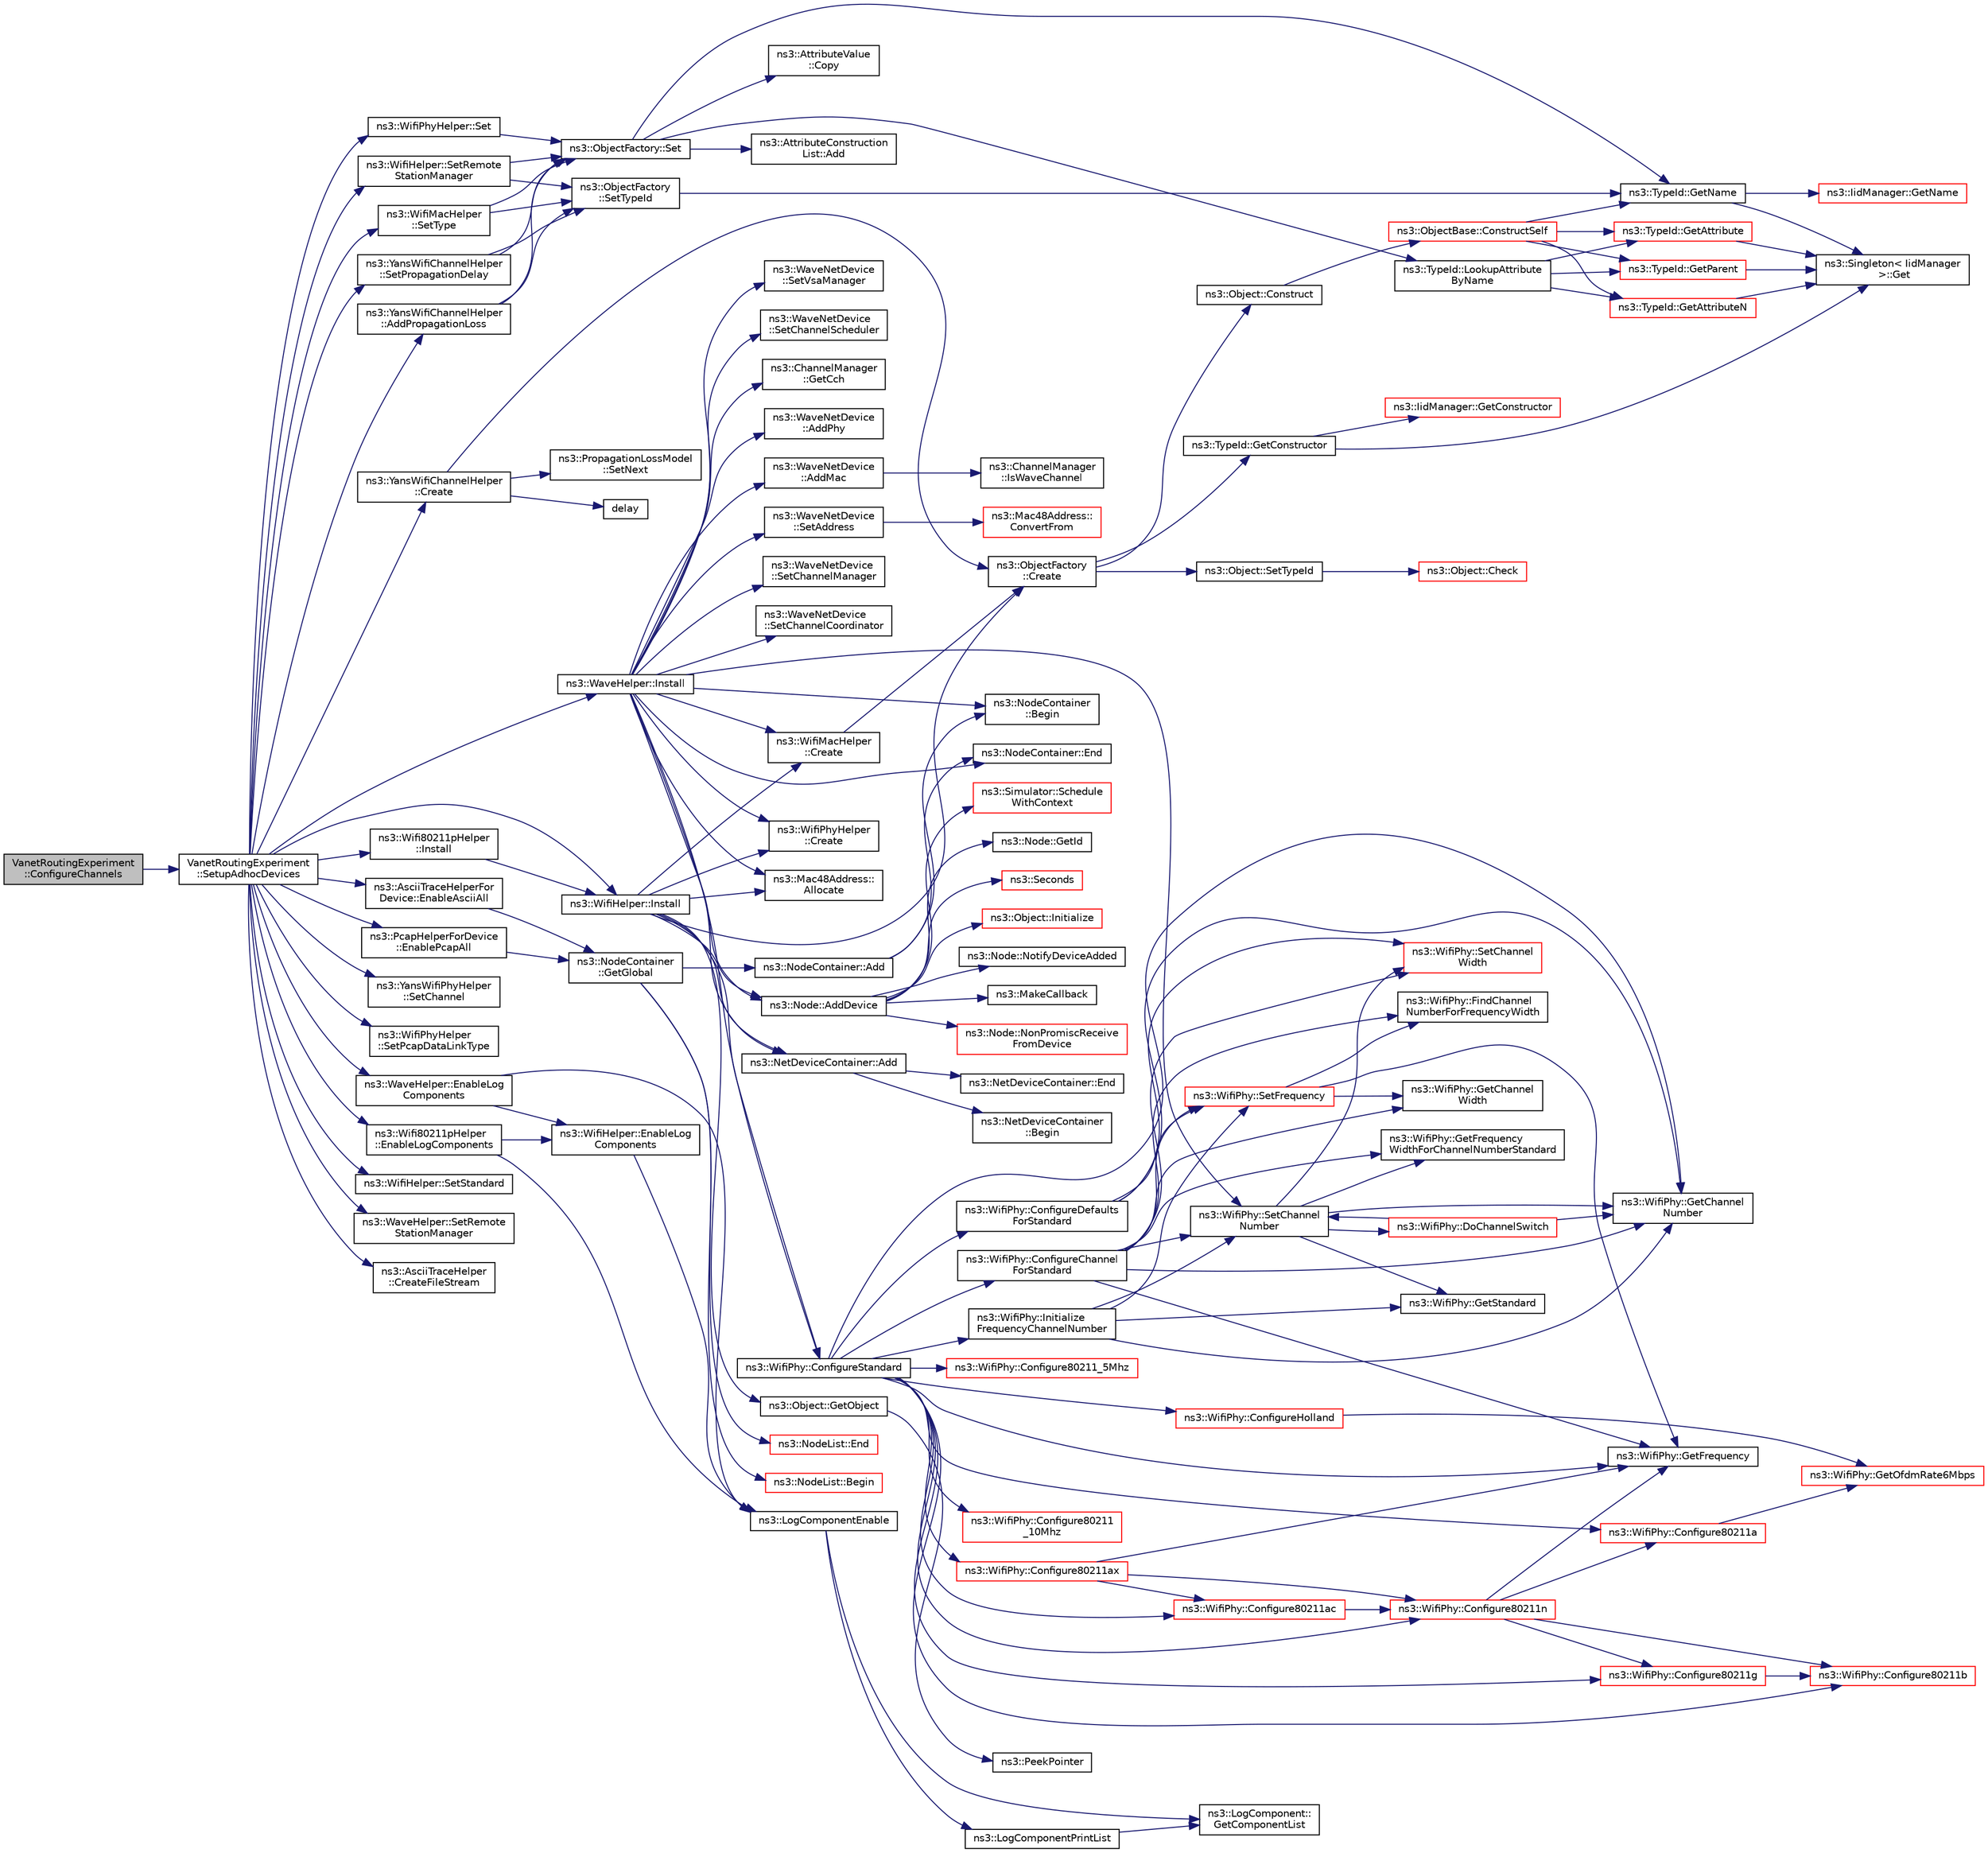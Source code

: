 digraph "VanetRoutingExperiment::ConfigureChannels"
{
  edge [fontname="Helvetica",fontsize="10",labelfontname="Helvetica",labelfontsize="10"];
  node [fontname="Helvetica",fontsize="10",shape=record];
  rankdir="LR";
  Node1 [label="VanetRoutingExperiment\l::ConfigureChannels",height=0.2,width=0.4,color="black", fillcolor="grey75", style="filled", fontcolor="black"];
  Node1 -> Node2 [color="midnightblue",fontsize="10",style="solid"];
  Node2 [label="VanetRoutingExperiment\l::SetupAdhocDevices",height=0.2,width=0.4,color="black", fillcolor="white", style="filled",URL="$d7/d1b/classVanetRoutingExperiment.html#a8de4279cfaf91886970596e9ba8a4a75",tooltip="Set up the adhoc devices. "];
  Node2 -> Node3 [color="midnightblue",fontsize="10",style="solid"];
  Node3 [label="ns3::YansWifiChannelHelper\l::SetPropagationDelay",height=0.2,width=0.4,color="black", fillcolor="white", style="filled",URL="$dc/d0f/classns3_1_1YansWifiChannelHelper.html#a6b452ba53ccaee6ca000cc72ed9ea0fa"];
  Node3 -> Node4 [color="midnightblue",fontsize="10",style="solid"];
  Node4 [label="ns3::ObjectFactory\l::SetTypeId",height=0.2,width=0.4,color="black", fillcolor="white", style="filled",URL="$d5/d0d/classns3_1_1ObjectFactory.html#a77dcd099064038a1eb7a6b8251229ec3"];
  Node4 -> Node5 [color="midnightblue",fontsize="10",style="solid"];
  Node5 [label="ns3::TypeId::GetName",height=0.2,width=0.4,color="black", fillcolor="white", style="filled",URL="$d6/d11/classns3_1_1TypeId.html#aa3c41c79ae428b3cb396a9c6bb3ef314"];
  Node5 -> Node6 [color="midnightblue",fontsize="10",style="solid"];
  Node6 [label="ns3::Singleton\< IidManager\l \>::Get",height=0.2,width=0.4,color="black", fillcolor="white", style="filled",URL="$d8/d77/classns3_1_1Singleton.html#a80a2cd3c25a27ea72add7a9f7a141ffa"];
  Node5 -> Node7 [color="midnightblue",fontsize="10",style="solid"];
  Node7 [label="ns3::IidManager::GetName",height=0.2,width=0.4,color="red", fillcolor="white", style="filled",URL="$d4/d1c/classns3_1_1IidManager.html#a5d68d0f0f44594dcdec239dbdb5bf53c"];
  Node3 -> Node8 [color="midnightblue",fontsize="10",style="solid"];
  Node8 [label="ns3::ObjectFactory::Set",height=0.2,width=0.4,color="black", fillcolor="white", style="filled",URL="$d5/d0d/classns3_1_1ObjectFactory.html#aef5c0d5019c96bdf01cefd1ff83f4a68"];
  Node8 -> Node9 [color="midnightblue",fontsize="10",style="solid"];
  Node9 [label="ns3::TypeId::LookupAttribute\lByName",height=0.2,width=0.4,color="black", fillcolor="white", style="filled",URL="$d6/d11/classns3_1_1TypeId.html#ac0a446957d516129937e2f2285aab58b"];
  Node9 -> Node10 [color="midnightblue",fontsize="10",style="solid"];
  Node10 [label="ns3::TypeId::GetAttributeN",height=0.2,width=0.4,color="red", fillcolor="white", style="filled",URL="$d6/d11/classns3_1_1TypeId.html#a679c4713f613126a51eb400b345302cb"];
  Node10 -> Node6 [color="midnightblue",fontsize="10",style="solid"];
  Node9 -> Node11 [color="midnightblue",fontsize="10",style="solid"];
  Node11 [label="ns3::TypeId::GetAttribute",height=0.2,width=0.4,color="red", fillcolor="white", style="filled",URL="$d6/d11/classns3_1_1TypeId.html#aa1b746e64e606f94cbedda7cf89788c2"];
  Node11 -> Node6 [color="midnightblue",fontsize="10",style="solid"];
  Node9 -> Node12 [color="midnightblue",fontsize="10",style="solid"];
  Node12 [label="ns3::TypeId::GetParent",height=0.2,width=0.4,color="red", fillcolor="white", style="filled",URL="$d6/d11/classns3_1_1TypeId.html#ac51f28398d2ef1f9a7790047c43dd22c"];
  Node12 -> Node6 [color="midnightblue",fontsize="10",style="solid"];
  Node8 -> Node5 [color="midnightblue",fontsize="10",style="solid"];
  Node8 -> Node13 [color="midnightblue",fontsize="10",style="solid"];
  Node13 [label="ns3::AttributeConstruction\lList::Add",height=0.2,width=0.4,color="black", fillcolor="white", style="filled",URL="$d3/df3/classns3_1_1AttributeConstructionList.html#a6f418bf1a2de8828ae99278c9d3facdd"];
  Node8 -> Node14 [color="midnightblue",fontsize="10",style="solid"];
  Node14 [label="ns3::AttributeValue\l::Copy",height=0.2,width=0.4,color="black", fillcolor="white", style="filled",URL="$d4/d83/classns3_1_1AttributeValue.html#ab316311212c334f6061c0fc8b5fb2625"];
  Node2 -> Node15 [color="midnightblue",fontsize="10",style="solid"];
  Node15 [label="ns3::YansWifiChannelHelper\l::AddPropagationLoss",height=0.2,width=0.4,color="black", fillcolor="white", style="filled",URL="$dc/d0f/classns3_1_1YansWifiChannelHelper.html#a71c64d54e148b43698c65736e1c77156"];
  Node15 -> Node4 [color="midnightblue",fontsize="10",style="solid"];
  Node15 -> Node8 [color="midnightblue",fontsize="10",style="solid"];
  Node2 -> Node16 [color="midnightblue",fontsize="10",style="solid"];
  Node16 [label="ns3::YansWifiChannelHelper\l::Create",height=0.2,width=0.4,color="black", fillcolor="white", style="filled",URL="$dc/d0f/classns3_1_1YansWifiChannelHelper.html#a0532e292ab9452f3cf630c848708e563"];
  Node16 -> Node17 [color="midnightblue",fontsize="10",style="solid"];
  Node17 [label="ns3::PropagationLossModel\l::SetNext",height=0.2,width=0.4,color="black", fillcolor="white", style="filled",URL="$d7/df9/classns3_1_1PropagationLossModel.html#ac6d627f2eb09daa057de080615ac1013",tooltip="Enables a chain of loss models to act on the signal. "];
  Node16 -> Node18 [color="midnightblue",fontsize="10",style="solid"];
  Node18 [label="delay",height=0.2,width=0.4,color="black", fillcolor="white", style="filled",URL="$d8/d68/lte_2model_2fading-traces_2fading__trace__generator_8m.html#a7964e6aa8f61a9d28973c8267a606ad8"];
  Node16 -> Node19 [color="midnightblue",fontsize="10",style="solid"];
  Node19 [label="ns3::ObjectFactory\l::Create",height=0.2,width=0.4,color="black", fillcolor="white", style="filled",URL="$d5/d0d/classns3_1_1ObjectFactory.html#a18152e93f0a6fe184ed7300cb31e9896"];
  Node19 -> Node20 [color="midnightblue",fontsize="10",style="solid"];
  Node20 [label="ns3::TypeId::GetConstructor",height=0.2,width=0.4,color="black", fillcolor="white", style="filled",URL="$d6/d11/classns3_1_1TypeId.html#ad9b0bc71ee7593a1ff23ff8d53938e95"];
  Node20 -> Node6 [color="midnightblue",fontsize="10",style="solid"];
  Node20 -> Node21 [color="midnightblue",fontsize="10",style="solid"];
  Node21 [label="ns3::IidManager::GetConstructor",height=0.2,width=0.4,color="red", fillcolor="white", style="filled",URL="$d4/d1c/classns3_1_1IidManager.html#ab10b30abe7efc5456b7930aab8638280"];
  Node19 -> Node22 [color="midnightblue",fontsize="10",style="solid"];
  Node22 [label="ns3::Object::SetTypeId",height=0.2,width=0.4,color="black", fillcolor="white", style="filled",URL="$d9/d77/classns3_1_1Object.html#a19b1ebd8ec8fe404845e665880a6c5ad"];
  Node22 -> Node23 [color="midnightblue",fontsize="10",style="solid"];
  Node23 [label="ns3::Object::Check",height=0.2,width=0.4,color="red", fillcolor="white", style="filled",URL="$d9/d77/classns3_1_1Object.html#a7e7f89fb0a81d0189cbcacee64b67e4e"];
  Node19 -> Node24 [color="midnightblue",fontsize="10",style="solid"];
  Node24 [label="ns3::Object::Construct",height=0.2,width=0.4,color="black", fillcolor="white", style="filled",URL="$d9/d77/classns3_1_1Object.html#a636e8411dc5228771f45c9b805d348fa"];
  Node24 -> Node25 [color="midnightblue",fontsize="10",style="solid"];
  Node25 [label="ns3::ObjectBase::ConstructSelf",height=0.2,width=0.4,color="red", fillcolor="white", style="filled",URL="$d2/dac/classns3_1_1ObjectBase.html#a5cda18dec6d0744cb652a3ed60056958"];
  Node25 -> Node5 [color="midnightblue",fontsize="10",style="solid"];
  Node25 -> Node10 [color="midnightblue",fontsize="10",style="solid"];
  Node25 -> Node11 [color="midnightblue",fontsize="10",style="solid"];
  Node25 -> Node12 [color="midnightblue",fontsize="10",style="solid"];
  Node2 -> Node26 [color="midnightblue",fontsize="10",style="solid"];
  Node26 [label="ns3::YansWifiPhyHelper\l::SetChannel",height=0.2,width=0.4,color="black", fillcolor="white", style="filled",URL="$dc/dbf/classns3_1_1YansWifiPhyHelper.html#ad2e9a27587dd4ff320435c93cc2676de"];
  Node2 -> Node27 [color="midnightblue",fontsize="10",style="solid"];
  Node27 [label="ns3::WifiPhyHelper\l::SetPcapDataLinkType",height=0.2,width=0.4,color="black", fillcolor="white", style="filled",URL="$d5/df8/classns3_1_1WifiPhyHelper.html#ae4b90e90f6e78a19c1b7fdf08b270218"];
  Node2 -> Node28 [color="midnightblue",fontsize="10",style="solid"];
  Node28 [label="ns3::Wifi80211pHelper\l::EnableLogComponents",height=0.2,width=0.4,color="black", fillcolor="white", style="filled",URL="$d4/d44/classns3_1_1Wifi80211pHelper.html#a159fbdfa2402e78aebb00e7042ecfa08"];
  Node28 -> Node29 [color="midnightblue",fontsize="10",style="solid"];
  Node29 [label="ns3::WifiHelper::EnableLog\lComponents",height=0.2,width=0.4,color="black", fillcolor="white", style="filled",URL="$dc/d1d/classns3_1_1WifiHelper.html#a9dcf143d52642e94606a9e0f228da2d2"];
  Node29 -> Node30 [color="midnightblue",fontsize="10",style="solid"];
  Node30 [label="ns3::LogComponentEnable",height=0.2,width=0.4,color="black", fillcolor="white", style="filled",URL="$d7/d2e/namespacens3.html#adc4ef4f00bb2f5f4edae67fc3bc27f20"];
  Node30 -> Node31 [color="midnightblue",fontsize="10",style="solid"];
  Node31 [label="ns3::LogComponent::\lGetComponentList",height=0.2,width=0.4,color="black", fillcolor="white", style="filled",URL="$d9/d3f/classns3_1_1LogComponent.html#a63eb2c0fd93c30f9081443c2fd4bffe9"];
  Node30 -> Node32 [color="midnightblue",fontsize="10",style="solid"];
  Node32 [label="ns3::LogComponentPrintList",height=0.2,width=0.4,color="black", fillcolor="white", style="filled",URL="$d7/d2e/namespacens3.html#a5252703c3f8260fd6dc609f1b276e57c"];
  Node32 -> Node31 [color="midnightblue",fontsize="10",style="solid"];
  Node28 -> Node30 [color="midnightblue",fontsize="10",style="solid"];
  Node2 -> Node33 [color="midnightblue",fontsize="10",style="solid"];
  Node33 [label="ns3::WaveHelper::EnableLog\lComponents",height=0.2,width=0.4,color="black", fillcolor="white", style="filled",URL="$db/def/classns3_1_1WaveHelper.html#a9b7510b4aeb982d4a01f2ae829e1ee09"];
  Node33 -> Node29 [color="midnightblue",fontsize="10",style="solid"];
  Node33 -> Node30 [color="midnightblue",fontsize="10",style="solid"];
  Node2 -> Node34 [color="midnightblue",fontsize="10",style="solid"];
  Node34 [label="ns3::WifiHelper::SetStandard",height=0.2,width=0.4,color="black", fillcolor="white", style="filled",URL="$dc/d1d/classns3_1_1WifiHelper.html#aa54f3e61527ef8de318d310045bc5dfd"];
  Node2 -> Node35 [color="midnightblue",fontsize="10",style="solid"];
  Node35 [label="ns3::WifiHelper::SetRemote\lStationManager",height=0.2,width=0.4,color="black", fillcolor="white", style="filled",URL="$dc/d1d/classns3_1_1WifiHelper.html#a3d01b178aeb2de246ab5a3aa5638ce24"];
  Node35 -> Node4 [color="midnightblue",fontsize="10",style="solid"];
  Node35 -> Node8 [color="midnightblue",fontsize="10",style="solid"];
  Node2 -> Node36 [color="midnightblue",fontsize="10",style="solid"];
  Node36 [label="ns3::WaveHelper::SetRemote\lStationManager",height=0.2,width=0.4,color="black", fillcolor="white", style="filled",URL="$db/def/classns3_1_1WaveHelper.html#adab4d73cf2f36e24d9861f9aef1ffe01"];
  Node2 -> Node37 [color="midnightblue",fontsize="10",style="solid"];
  Node37 [label="ns3::WifiPhyHelper::Set",height=0.2,width=0.4,color="black", fillcolor="white", style="filled",URL="$d5/df8/classns3_1_1WifiPhyHelper.html#a2527d6d7b29f717fd7436166c5f05f1a"];
  Node37 -> Node8 [color="midnightblue",fontsize="10",style="solid"];
  Node2 -> Node38 [color="midnightblue",fontsize="10",style="solid"];
  Node38 [label="ns3::WifiMacHelper\l::SetType",height=0.2,width=0.4,color="black", fillcolor="white", style="filled",URL="$d7/df0/classns3_1_1WifiMacHelper.html#a382d8df76a1dd7007179d1963b4b6bc6"];
  Node38 -> Node4 [color="midnightblue",fontsize="10",style="solid"];
  Node38 -> Node8 [color="midnightblue",fontsize="10",style="solid"];
  Node2 -> Node39 [color="midnightblue",fontsize="10",style="solid"];
  Node39 [label="ns3::WaveHelper::Install",height=0.2,width=0.4,color="black", fillcolor="white", style="filled",URL="$db/def/classns3_1_1WaveHelper.html#aed0008e7f56ba14868356b45dd4eab81"];
  Node39 -> Node40 [color="midnightblue",fontsize="10",style="solid"];
  Node40 [label="ns3::NodeContainer\l::Begin",height=0.2,width=0.4,color="black", fillcolor="white", style="filled",URL="$df/d97/classns3_1_1NodeContainer.html#adf0f639aff139db107526288777eb533",tooltip="Get an iterator which refers to the first Node in the container. "];
  Node39 -> Node41 [color="midnightblue",fontsize="10",style="solid"];
  Node41 [label="ns3::NodeContainer::End",height=0.2,width=0.4,color="black", fillcolor="white", style="filled",URL="$df/d97/classns3_1_1NodeContainer.html#a8ea0bcac137597d192c5e6b95ca60464",tooltip="Get an iterator which indicates past-the-last Node in the container. "];
  Node39 -> Node42 [color="midnightblue",fontsize="10",style="solid"];
  Node42 [label="ns3::WaveNetDevice\l::SetChannelManager",height=0.2,width=0.4,color="black", fillcolor="white", style="filled",URL="$d4/d1c/classns3_1_1WaveNetDevice.html#acc72aa6c137e1c78c6e5bc3c19973ef4"];
  Node39 -> Node43 [color="midnightblue",fontsize="10",style="solid"];
  Node43 [label="ns3::WaveNetDevice\l::SetChannelCoordinator",height=0.2,width=0.4,color="black", fillcolor="white", style="filled",URL="$d4/d1c/classns3_1_1WaveNetDevice.html#a0bd0431f70e5ea68ae818650b6ff06d8"];
  Node39 -> Node44 [color="midnightblue",fontsize="10",style="solid"];
  Node44 [label="ns3::WaveNetDevice\l::SetVsaManager",height=0.2,width=0.4,color="black", fillcolor="white", style="filled",URL="$d4/d1c/classns3_1_1WaveNetDevice.html#a67b70adf83f3029059e45b8f99901b9d"];
  Node39 -> Node45 [color="midnightblue",fontsize="10",style="solid"];
  Node45 [label="ns3::WaveNetDevice\l::SetChannelScheduler",height=0.2,width=0.4,color="black", fillcolor="white", style="filled",URL="$d4/d1c/classns3_1_1WaveNetDevice.html#a3aa4f3edcb781fca5306e817315cd31b"];
  Node39 -> Node46 [color="midnightblue",fontsize="10",style="solid"];
  Node46 [label="ns3::WifiPhyHelper\l::Create",height=0.2,width=0.4,color="black", fillcolor="white", style="filled",URL="$d5/df8/classns3_1_1WifiPhyHelper.html#a0f7f4ce41ebe74cbba4f89bc9a9fec8e"];
  Node39 -> Node47 [color="midnightblue",fontsize="10",style="solid"];
  Node47 [label="ns3::WifiPhy::ConfigureStandard",height=0.2,width=0.4,color="black", fillcolor="white", style="filled",URL="$d6/d5a/classns3_1_1WifiPhy.html#aeafbea9bd8c1ae20f85584f55d868d23"];
  Node47 -> Node48 [color="midnightblue",fontsize="10",style="solid"];
  Node48 [label="ns3::WifiPhy::Initialize\lFrequencyChannelNumber",height=0.2,width=0.4,color="black", fillcolor="white", style="filled",URL="$d6/d5a/classns3_1_1WifiPhy.html#a6f926737f6ba77c4b619734f396ed3ed",tooltip="post-construction setting of frequency and/or channel number "];
  Node48 -> Node49 [color="midnightblue",fontsize="10",style="solid"];
  Node49 [label="ns3::WifiPhy::SetFrequency",height=0.2,width=0.4,color="red", fillcolor="white", style="filled",URL="$d6/d5a/classns3_1_1WifiPhy.html#afecd69b20631e112aa863dbed4c4bd22"];
  Node49 -> Node50 [color="midnightblue",fontsize="10",style="solid"];
  Node50 [label="ns3::WifiPhy::GetFrequency",height=0.2,width=0.4,color="black", fillcolor="white", style="filled",URL="$d6/d5a/classns3_1_1WifiPhy.html#ad2508d94faf22d690d6b8b4367934fd1"];
  Node49 -> Node51 [color="midnightblue",fontsize="10",style="solid"];
  Node51 [label="ns3::WifiPhy::FindChannel\lNumberForFrequencyWidth",height=0.2,width=0.4,color="black", fillcolor="white", style="filled",URL="$d6/d5a/classns3_1_1WifiPhy.html#ac1a2644035e5ec7129ec1a1583face8a"];
  Node49 -> Node52 [color="midnightblue",fontsize="10",style="solid"];
  Node52 [label="ns3::WifiPhy::GetChannel\lWidth",height=0.2,width=0.4,color="black", fillcolor="white", style="filled",URL="$d6/d5a/classns3_1_1WifiPhy.html#a4a5d5009b3b3308f2baeed42a2007189"];
  Node48 -> Node53 [color="midnightblue",fontsize="10",style="solid"];
  Node53 [label="ns3::WifiPhy::GetStandard",height=0.2,width=0.4,color="black", fillcolor="white", style="filled",URL="$d6/d5a/classns3_1_1WifiPhy.html#af33f60586f8e0bd1763b863e7ce193b2"];
  Node48 -> Node54 [color="midnightblue",fontsize="10",style="solid"];
  Node54 [label="ns3::WifiPhy::SetChannel\lNumber",height=0.2,width=0.4,color="black", fillcolor="white", style="filled",URL="$d6/d5a/classns3_1_1WifiPhy.html#a2d13cf6ae4c185cae8516516afe4a32a",tooltip="Set channel number. "];
  Node54 -> Node55 [color="midnightblue",fontsize="10",style="solid"];
  Node55 [label="ns3::WifiPhy::GetChannel\lNumber",height=0.2,width=0.4,color="black", fillcolor="white", style="filled",URL="$d6/d5a/classns3_1_1WifiPhy.html#a5cf0ccf06109ace61db51c83e91b7e8d"];
  Node54 -> Node56 [color="midnightblue",fontsize="10",style="solid"];
  Node56 [label="ns3::WifiPhy::GetFrequency\lWidthForChannelNumberStandard",height=0.2,width=0.4,color="black", fillcolor="white", style="filled",URL="$d6/d5a/classns3_1_1WifiPhy.html#ad4ffecf66d648b47d62ad73143a3fcbc"];
  Node54 -> Node53 [color="midnightblue",fontsize="10",style="solid"];
  Node54 -> Node57 [color="midnightblue",fontsize="10",style="solid"];
  Node57 [label="ns3::WifiPhy::DoChannelSwitch",height=0.2,width=0.4,color="red", fillcolor="white", style="filled",URL="$d6/d5a/classns3_1_1WifiPhy.html#a373181dc2e4d4838ab979b5ca3831f4f",tooltip="Perform any actions necessary when user changes channel number. "];
  Node57 -> Node54 [color="midnightblue",fontsize="10",style="solid"];
  Node57 -> Node55 [color="midnightblue",fontsize="10",style="solid"];
  Node54 -> Node58 [color="midnightblue",fontsize="10",style="solid"];
  Node58 [label="ns3::WifiPhy::SetChannel\lWidth",height=0.2,width=0.4,color="red", fillcolor="white", style="filled",URL="$d6/d5a/classns3_1_1WifiPhy.html#ad4be164ac9858e525cf6c6194c39e015"];
  Node48 -> Node55 [color="midnightblue",fontsize="10",style="solid"];
  Node47 -> Node50 [color="midnightblue",fontsize="10",style="solid"];
  Node47 -> Node55 [color="midnightblue",fontsize="10",style="solid"];
  Node47 -> Node59 [color="midnightblue",fontsize="10",style="solid"];
  Node59 [label="ns3::WifiPhy::ConfigureDefaults\lForStandard",height=0.2,width=0.4,color="black", fillcolor="white", style="filled",URL="$d6/d5a/classns3_1_1WifiPhy.html#ae5a54012ac4703d86299312251c41114"];
  Node59 -> Node58 [color="midnightblue",fontsize="10",style="solid"];
  Node59 -> Node49 [color="midnightblue",fontsize="10",style="solid"];
  Node59 -> Node55 [color="midnightblue",fontsize="10",style="solid"];
  Node47 -> Node60 [color="midnightblue",fontsize="10",style="solid"];
  Node60 [label="ns3::WifiPhy::ConfigureChannel\lForStandard",height=0.2,width=0.4,color="black", fillcolor="white", style="filled",URL="$d6/d5a/classns3_1_1WifiPhy.html#aed528417ac25eecc7ecf44079d162847"];
  Node60 -> Node50 [color="midnightblue",fontsize="10",style="solid"];
  Node60 -> Node51 [color="midnightblue",fontsize="10",style="solid"];
  Node60 -> Node52 [color="midnightblue",fontsize="10",style="solid"];
  Node60 -> Node54 [color="midnightblue",fontsize="10",style="solid"];
  Node60 -> Node55 [color="midnightblue",fontsize="10",style="solid"];
  Node60 -> Node56 [color="midnightblue",fontsize="10",style="solid"];
  Node60 -> Node49 [color="midnightblue",fontsize="10",style="solid"];
  Node60 -> Node58 [color="midnightblue",fontsize="10",style="solid"];
  Node47 -> Node61 [color="midnightblue",fontsize="10",style="solid"];
  Node61 [label="ns3::WifiPhy::Configure80211a",height=0.2,width=0.4,color="red", fillcolor="white", style="filled",URL="$d6/d5a/classns3_1_1WifiPhy.html#a3f4c48226fee10de85a17e6ce62af0f3"];
  Node61 -> Node62 [color="midnightblue",fontsize="10",style="solid"];
  Node62 [label="ns3::WifiPhy::GetOfdmRate6Mbps",height=0.2,width=0.4,color="red", fillcolor="white", style="filled",URL="$d6/d5a/classns3_1_1WifiPhy.html#a9945d5d1e8dd74118f90e1adcb63d6fe"];
  Node47 -> Node63 [color="midnightblue",fontsize="10",style="solid"];
  Node63 [label="ns3::WifiPhy::Configure80211b",height=0.2,width=0.4,color="red", fillcolor="white", style="filled",URL="$d6/d5a/classns3_1_1WifiPhy.html#a6d06ede65c6956ad9c414a00587279d7"];
  Node47 -> Node64 [color="midnightblue",fontsize="10",style="solid"];
  Node64 [label="ns3::WifiPhy::Configure80211g",height=0.2,width=0.4,color="red", fillcolor="white", style="filled",URL="$d6/d5a/classns3_1_1WifiPhy.html#a71286ced86fbd1b11c4b68e053b3e8d0"];
  Node64 -> Node63 [color="midnightblue",fontsize="10",style="solid"];
  Node47 -> Node65 [color="midnightblue",fontsize="10",style="solid"];
  Node65 [label="ns3::WifiPhy::Configure80211\l_10Mhz",height=0.2,width=0.4,color="red", fillcolor="white", style="filled",URL="$d6/d5a/classns3_1_1WifiPhy.html#a42b42da70fb83cc0136c78658698c620"];
  Node47 -> Node66 [color="midnightblue",fontsize="10",style="solid"];
  Node66 [label="ns3::WifiPhy::Configure80211_5Mhz",height=0.2,width=0.4,color="red", fillcolor="white", style="filled",URL="$d6/d5a/classns3_1_1WifiPhy.html#a7f3076e93e88d1c884dde3e390fa9756"];
  Node47 -> Node67 [color="midnightblue",fontsize="10",style="solid"];
  Node67 [label="ns3::WifiPhy::ConfigureHolland",height=0.2,width=0.4,color="red", fillcolor="white", style="filled",URL="$d6/d5a/classns3_1_1WifiPhy.html#aba0f3d79d7fe9be1485a3d87a8923cdd"];
  Node67 -> Node62 [color="midnightblue",fontsize="10",style="solid"];
  Node47 -> Node68 [color="midnightblue",fontsize="10",style="solid"];
  Node68 [label="ns3::WifiPhy::Configure80211n",height=0.2,width=0.4,color="red", fillcolor="white", style="filled",URL="$d6/d5a/classns3_1_1WifiPhy.html#ac4cf51f397334a060632d690675446e6"];
  Node68 -> Node50 [color="midnightblue",fontsize="10",style="solid"];
  Node68 -> Node63 [color="midnightblue",fontsize="10",style="solid"];
  Node68 -> Node64 [color="midnightblue",fontsize="10",style="solid"];
  Node68 -> Node61 [color="midnightblue",fontsize="10",style="solid"];
  Node47 -> Node69 [color="midnightblue",fontsize="10",style="solid"];
  Node69 [label="ns3::WifiPhy::Configure80211ac",height=0.2,width=0.4,color="red", fillcolor="white", style="filled",URL="$d6/d5a/classns3_1_1WifiPhy.html#a9023b105175409e6dde1281cc6584cf3"];
  Node69 -> Node68 [color="midnightblue",fontsize="10",style="solid"];
  Node47 -> Node70 [color="midnightblue",fontsize="10",style="solid"];
  Node70 [label="ns3::WifiPhy::Configure80211ax",height=0.2,width=0.4,color="red", fillcolor="white", style="filled",URL="$d6/d5a/classns3_1_1WifiPhy.html#adcda370490dc230a5c737c7a83de9bcd"];
  Node70 -> Node68 [color="midnightblue",fontsize="10",style="solid"];
  Node70 -> Node50 [color="midnightblue",fontsize="10",style="solid"];
  Node70 -> Node69 [color="midnightblue",fontsize="10",style="solid"];
  Node39 -> Node54 [color="midnightblue",fontsize="10",style="solid"];
  Node39 -> Node71 [color="midnightblue",fontsize="10",style="solid"];
  Node71 [label="ns3::ChannelManager\l::GetCch",height=0.2,width=0.4,color="black", fillcolor="white", style="filled",URL="$df/d17/classns3_1_1ChannelManager.html#adbf5775f7d647b14c14fdcdbb00f67d0"];
  Node39 -> Node72 [color="midnightblue",fontsize="10",style="solid"];
  Node72 [label="ns3::WaveNetDevice\l::AddPhy",height=0.2,width=0.4,color="black", fillcolor="white", style="filled",URL="$d4/d1c/classns3_1_1WaveNetDevice.html#a067a76c0ee75baca3d269038645780da"];
  Node39 -> Node73 [color="midnightblue",fontsize="10",style="solid"];
  Node73 [label="ns3::WifiMacHelper\l::Create",height=0.2,width=0.4,color="black", fillcolor="white", style="filled",URL="$d7/df0/classns3_1_1WifiMacHelper.html#a70d27e75e3460e5b7fd56b7ddde346a4"];
  Node73 -> Node19 [color="midnightblue",fontsize="10",style="solid"];
  Node39 -> Node74 [color="midnightblue",fontsize="10",style="solid"];
  Node74 [label="ns3::WaveNetDevice\l::AddMac",height=0.2,width=0.4,color="black", fillcolor="white", style="filled",URL="$d4/d1c/classns3_1_1WaveNetDevice.html#a1c2c9c7feb2a647396934f2b538afd1b"];
  Node74 -> Node75 [color="midnightblue",fontsize="10",style="solid"];
  Node75 [label="ns3::ChannelManager\l::IsWaveChannel",height=0.2,width=0.4,color="black", fillcolor="white", style="filled",URL="$df/d17/classns3_1_1ChannelManager.html#ae06978b638275c7a37ba6505e2104f92"];
  Node39 -> Node76 [color="midnightblue",fontsize="10",style="solid"];
  Node76 [label="ns3::WaveNetDevice\l::SetAddress",height=0.2,width=0.4,color="black", fillcolor="white", style="filled",URL="$d4/d1c/classns3_1_1WaveNetDevice.html#af398bddb4768c86bdd1cb37ca1963eca"];
  Node76 -> Node77 [color="midnightblue",fontsize="10",style="solid"];
  Node77 [label="ns3::Mac48Address::\lConvertFrom",height=0.2,width=0.4,color="red", fillcolor="white", style="filled",URL="$db/dee/classns3_1_1Mac48Address.html#a911ce13603a9ef837545a032b6523ae4"];
  Node39 -> Node78 [color="midnightblue",fontsize="10",style="solid"];
  Node78 [label="ns3::Mac48Address::\lAllocate",height=0.2,width=0.4,color="black", fillcolor="white", style="filled",URL="$db/dee/classns3_1_1Mac48Address.html#a203b53c035649c0d4881fa1115aa2cdb"];
  Node39 -> Node79 [color="midnightblue",fontsize="10",style="solid"];
  Node79 [label="ns3::Node::AddDevice",height=0.2,width=0.4,color="black", fillcolor="white", style="filled",URL="$dd/ded/classns3_1_1Node.html#a42ff83ee1d5d1649c770d3f5b62375de",tooltip="Associate a NetDevice to this node. "];
  Node79 -> Node80 [color="midnightblue",fontsize="10",style="solid"];
  Node80 [label="ns3::MakeCallback",height=0.2,width=0.4,color="black", fillcolor="white", style="filled",URL="$dd/de0/group__makecallbackmemptr.html#ga9376283685aa99d204048d6a4b7610a4"];
  Node79 -> Node81 [color="midnightblue",fontsize="10",style="solid"];
  Node81 [label="ns3::Node::NonPromiscReceive\lFromDevice",height=0.2,width=0.4,color="red", fillcolor="white", style="filled",URL="$dd/ded/classns3_1_1Node.html#a72ebf5bdc911879511f1e249d471f7e5",tooltip="Receive a packet from a device in non-promiscuous mode. "];
  Node79 -> Node82 [color="midnightblue",fontsize="10",style="solid"];
  Node82 [label="ns3::Simulator::Schedule\lWithContext",height=0.2,width=0.4,color="red", fillcolor="white", style="filled",URL="$d7/deb/classns3_1_1Simulator.html#a86dbaef45a15a42365d7d2ae550449f6"];
  Node79 -> Node83 [color="midnightblue",fontsize="10",style="solid"];
  Node83 [label="ns3::Node::GetId",height=0.2,width=0.4,color="black", fillcolor="white", style="filled",URL="$dd/ded/classns3_1_1Node.html#aaf49b64a843565ce3812326313b370ac"];
  Node79 -> Node84 [color="midnightblue",fontsize="10",style="solid"];
  Node84 [label="ns3::Seconds",height=0.2,width=0.4,color="red", fillcolor="white", style="filled",URL="$d1/dec/group__timecivil.html#ga33c34b816f8ff6628e33d5c8e9713b9e"];
  Node79 -> Node85 [color="midnightblue",fontsize="10",style="solid"];
  Node85 [label="ns3::Object::Initialize",height=0.2,width=0.4,color="red", fillcolor="white", style="filled",URL="$d9/d77/classns3_1_1Object.html#af4411cb29971772fcd09203474a95078"];
  Node79 -> Node86 [color="midnightblue",fontsize="10",style="solid"];
  Node86 [label="ns3::Node::NotifyDeviceAdded",height=0.2,width=0.4,color="black", fillcolor="white", style="filled",URL="$dd/ded/classns3_1_1Node.html#ae85e535c650941f4f8ca6845a9f61e42",tooltip="Notifies all the DeviceAdditionListener about the new device added. "];
  Node39 -> Node87 [color="midnightblue",fontsize="10",style="solid"];
  Node87 [label="ns3::NetDeviceContainer::Add",height=0.2,width=0.4,color="black", fillcolor="white", style="filled",URL="$d9/d94/classns3_1_1NetDeviceContainer.html#a7ca8bc1d7ec00fd4fcc63869987fbda5",tooltip="Append the contents of another NetDeviceContainer to the end of this container. "];
  Node87 -> Node88 [color="midnightblue",fontsize="10",style="solid"];
  Node88 [label="ns3::NetDeviceContainer\l::Begin",height=0.2,width=0.4,color="black", fillcolor="white", style="filled",URL="$d9/d94/classns3_1_1NetDeviceContainer.html#ad5aac47677fe7277e232bdec5b48a8fc",tooltip="Get an iterator which refers to the first NetDevice in the container. "];
  Node87 -> Node89 [color="midnightblue",fontsize="10",style="solid"];
  Node89 [label="ns3::NetDeviceContainer::End",height=0.2,width=0.4,color="black", fillcolor="white", style="filled",URL="$d9/d94/classns3_1_1NetDeviceContainer.html#a8af596b06daf9613da60b4379861d770",tooltip="Get an iterator which indicates past-the-last NetDevice in the container. "];
  Node2 -> Node90 [color="midnightblue",fontsize="10",style="solid"];
  Node90 [label="ns3::Wifi80211pHelper\l::Install",height=0.2,width=0.4,color="black", fillcolor="white", style="filled",URL="$d4/d44/classns3_1_1Wifi80211pHelper.html#a7c72c82947837e274fb09c36dec75d21"];
  Node90 -> Node91 [color="midnightblue",fontsize="10",style="solid"];
  Node91 [label="ns3::WifiHelper::Install",height=0.2,width=0.4,color="black", fillcolor="white", style="filled",URL="$dc/d1d/classns3_1_1WifiHelper.html#a451b3d33fa1497c22f06c5451f57a127"];
  Node91 -> Node19 [color="midnightblue",fontsize="10",style="solid"];
  Node91 -> Node73 [color="midnightblue",fontsize="10",style="solid"];
  Node91 -> Node46 [color="midnightblue",fontsize="10",style="solid"];
  Node91 -> Node78 [color="midnightblue",fontsize="10",style="solid"];
  Node91 -> Node47 [color="midnightblue",fontsize="10",style="solid"];
  Node91 -> Node79 [color="midnightblue",fontsize="10",style="solid"];
  Node91 -> Node87 [color="midnightblue",fontsize="10",style="solid"];
  Node91 -> Node92 [color="midnightblue",fontsize="10",style="solid"];
  Node92 [label="ns3::Object::GetObject",height=0.2,width=0.4,color="black", fillcolor="white", style="filled",URL="$d9/d77/classns3_1_1Object.html#a13e18c00017096c8381eb651d5bd0783"];
  Node92 -> Node93 [color="midnightblue",fontsize="10",style="solid"];
  Node93 [label="ns3::PeekPointer",height=0.2,width=0.4,color="black", fillcolor="white", style="filled",URL="$d7/d2e/namespacens3.html#af2a7557fe9afdd98d8f6f8f6e412cf5a"];
  Node2 -> Node91 [color="midnightblue",fontsize="10",style="solid"];
  Node2 -> Node94 [color="midnightblue",fontsize="10",style="solid"];
  Node94 [label="ns3::AsciiTraceHelper\l::CreateFileStream",height=0.2,width=0.4,color="black", fillcolor="white", style="filled",URL="$dd/da2/classns3_1_1AsciiTraceHelper.html#a44960bf2ca32835024eaedd26d1c4f94",tooltip="Create and initialize an output stream object we&#39;ll use to write the traced bits. ..."];
  Node2 -> Node95 [color="midnightblue",fontsize="10",style="solid"];
  Node95 [label="ns3::AsciiTraceHelperFor\lDevice::EnableAsciiAll",height=0.2,width=0.4,color="black", fillcolor="white", style="filled",URL="$dd/daf/classns3_1_1AsciiTraceHelperForDevice.html#a63e57c878526c732924e14c1e52cca8b",tooltip="Enable ascii trace output on each device (which is of the appropriate type) in the set of all nodes c..."];
  Node95 -> Node96 [color="midnightblue",fontsize="10",style="solid"];
  Node96 [label="ns3::NodeContainer\l::GetGlobal",height=0.2,width=0.4,color="black", fillcolor="white", style="filled",URL="$df/d97/classns3_1_1NodeContainer.html#a687e8f9ceb74d0ce3b06591c9f44c9ed",tooltip="Create a NodeContainer that contains a list of all nodes created through NodeContainer::Create() and ..."];
  Node96 -> Node97 [color="midnightblue",fontsize="10",style="solid"];
  Node97 [label="ns3::NodeList::Begin",height=0.2,width=0.4,color="red", fillcolor="white", style="filled",URL="$d0/dd8/classns3_1_1NodeList.html#a93d2211831f5cb71d1dbb721e2721d7f"];
  Node96 -> Node98 [color="midnightblue",fontsize="10",style="solid"];
  Node98 [label="ns3::NodeList::End",height=0.2,width=0.4,color="red", fillcolor="white", style="filled",URL="$d0/dd8/classns3_1_1NodeList.html#a027a558c16e6078e25c7ffc67becb559"];
  Node96 -> Node99 [color="midnightblue",fontsize="10",style="solid"];
  Node99 [label="ns3::NodeContainer::Add",height=0.2,width=0.4,color="black", fillcolor="white", style="filled",URL="$df/d97/classns3_1_1NodeContainer.html#aa60b3a0e70f2fb324e16ffcf8bf31fcb",tooltip="Append the contents of another NodeContainer to the end of this container. "];
  Node99 -> Node40 [color="midnightblue",fontsize="10",style="solid"];
  Node99 -> Node41 [color="midnightblue",fontsize="10",style="solid"];
  Node2 -> Node100 [color="midnightblue",fontsize="10",style="solid"];
  Node100 [label="ns3::PcapHelperForDevice\l::EnablePcapAll",height=0.2,width=0.4,color="black", fillcolor="white", style="filled",URL="$d5/d03/classns3_1_1PcapHelperForDevice.html#a4ab183a2512120200d4a0e5d8ececd49",tooltip="Enable pcap output on each device (which is of the appropriate type) in the set of all nodes created ..."];
  Node100 -> Node96 [color="midnightblue",fontsize="10",style="solid"];
}
